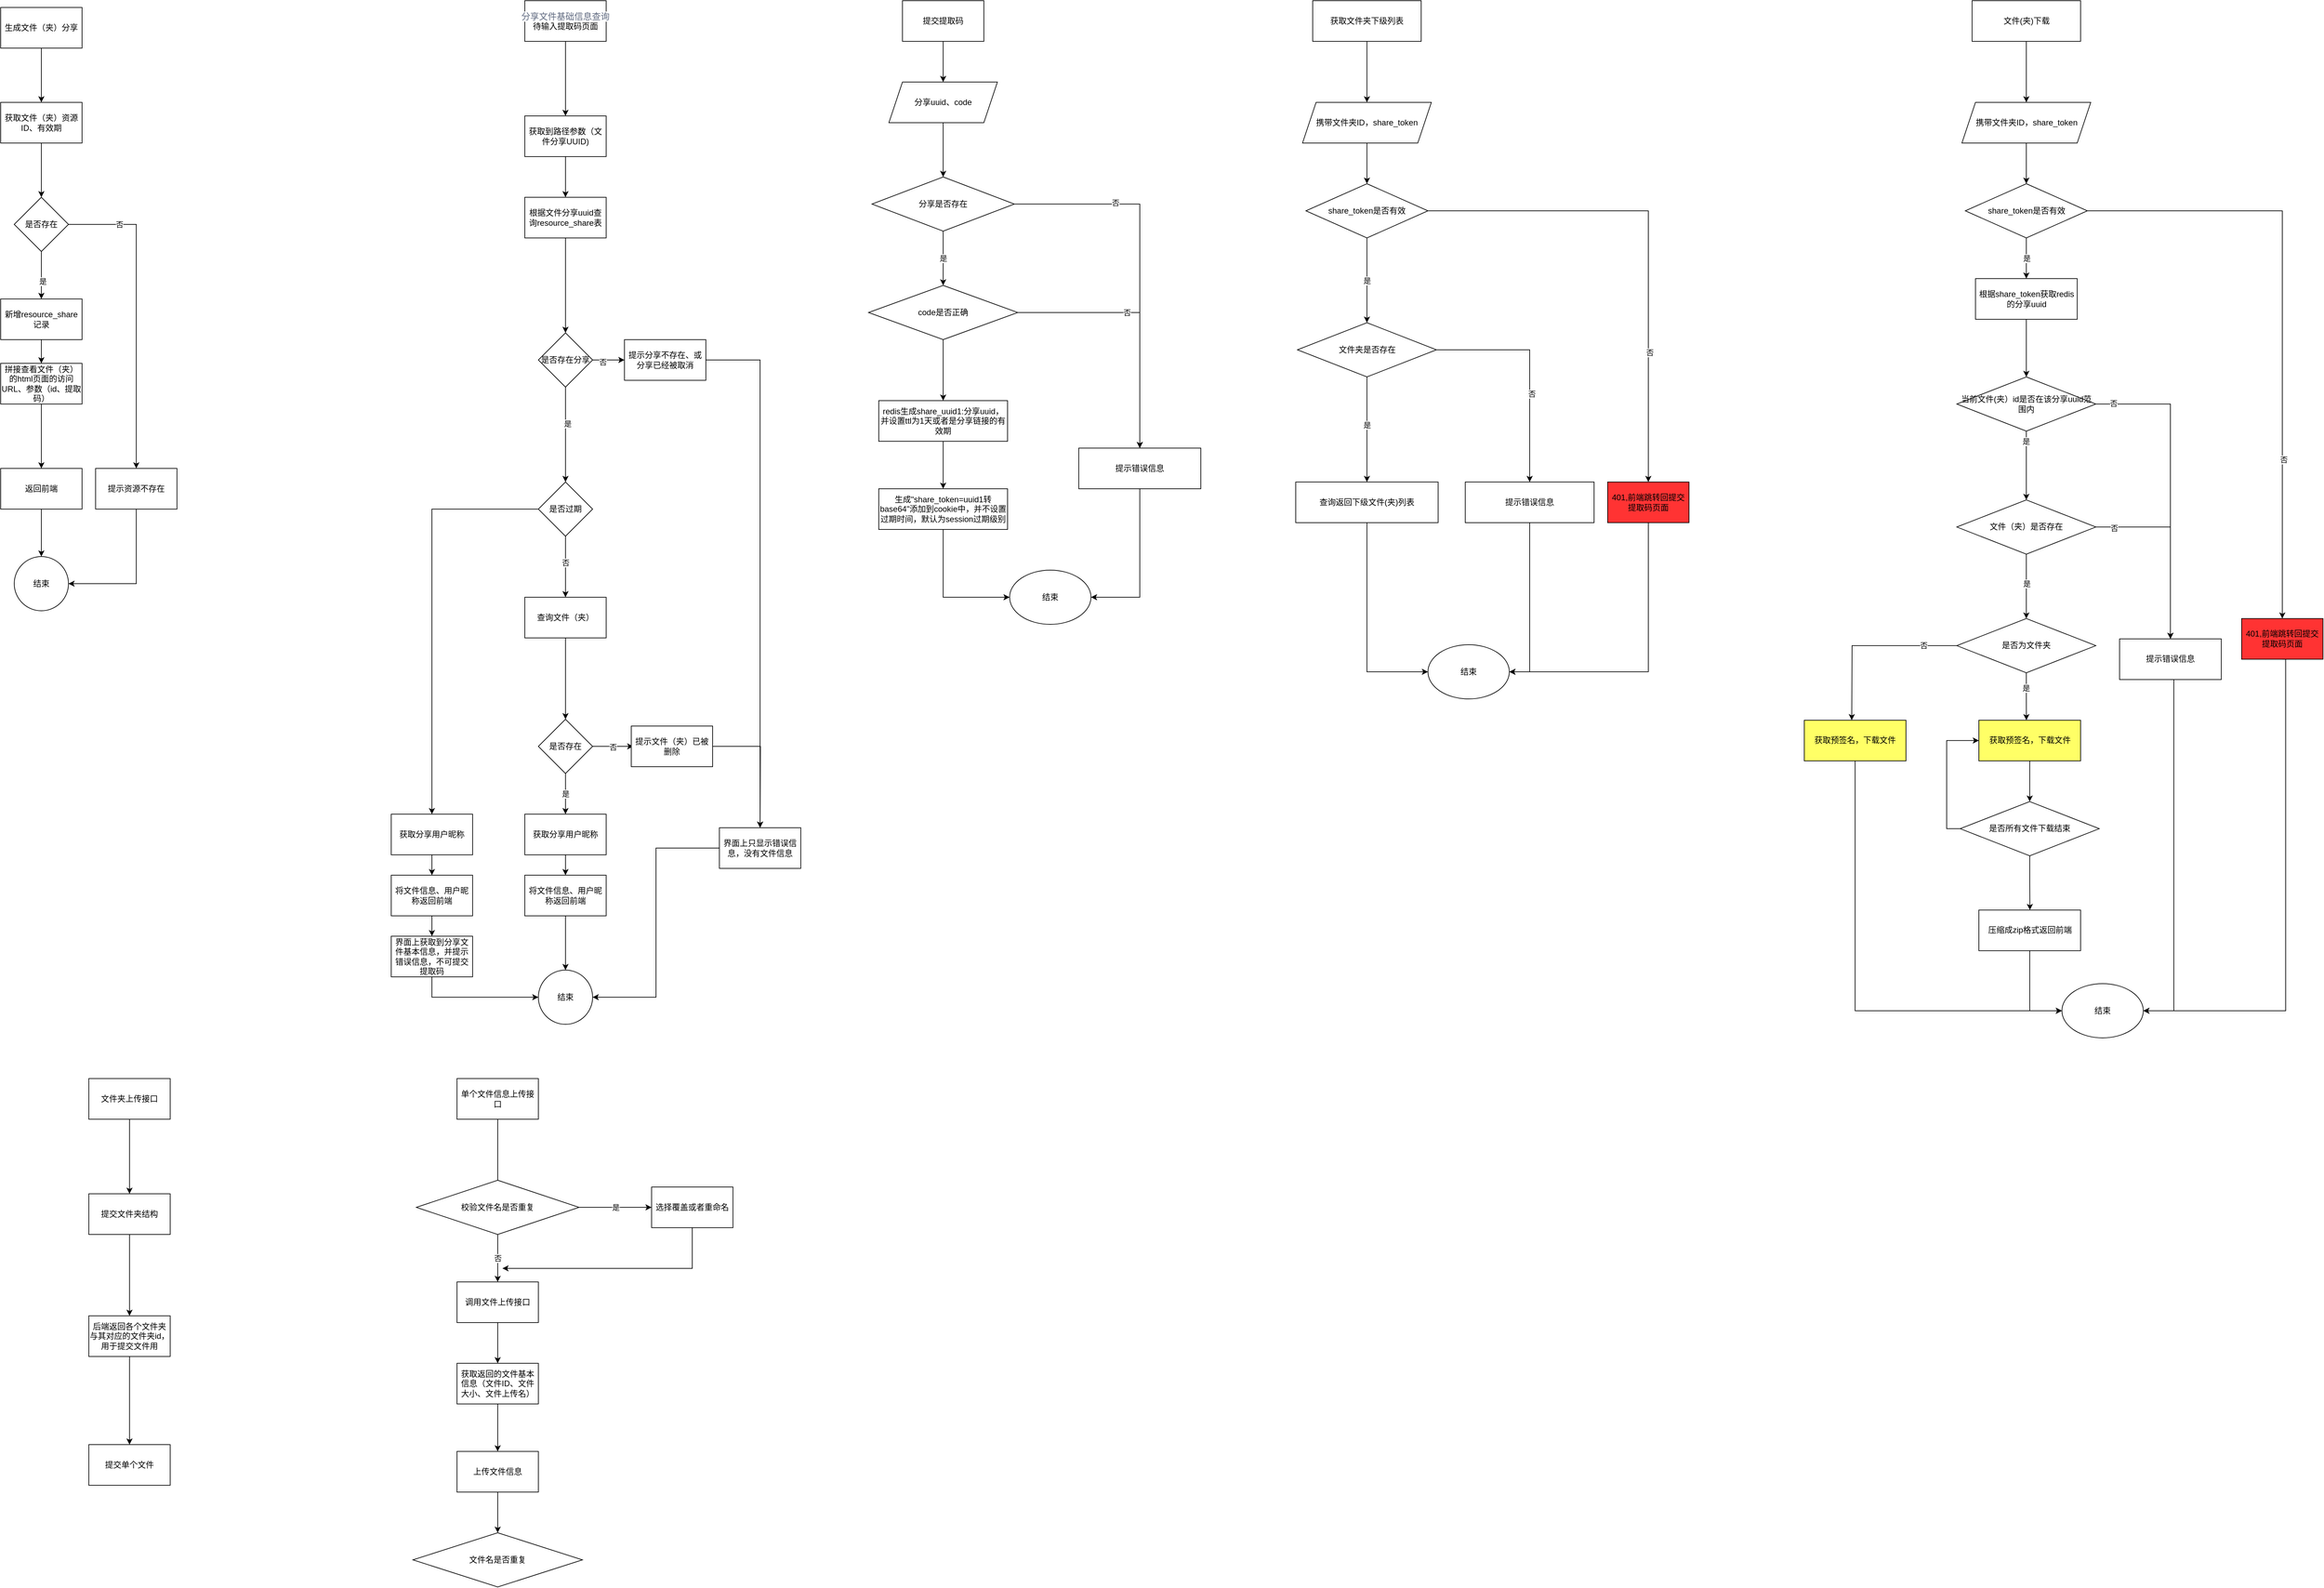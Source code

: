 <mxfile version="21.3.2" type="github">
  <diagram name="第 1 页" id="37nhzle9u0SKA33fkqQB">
    <mxGraphModel dx="4521" dy="644" grid="1" gridSize="10" guides="1" tooltips="1" connect="1" arrows="1" fold="1" page="1" pageScale="1" pageWidth="3300" pageHeight="4681" math="0" shadow="0">
      <root>
        <mxCell id="0" />
        <mxCell id="1" parent="0" />
        <mxCell id="QX1EWE-4HNn0DnZQfxOE-3" value="" style="edgeStyle=orthogonalEdgeStyle;rounded=0;orthogonalLoop=1;jettySize=auto;html=1;" parent="1" source="QX1EWE-4HNn0DnZQfxOE-1" target="QX1EWE-4HNn0DnZQfxOE-2" edge="1">
          <mxGeometry relative="1" as="geometry" />
        </mxCell>
        <mxCell id="QX1EWE-4HNn0DnZQfxOE-1" value="生成文件（夹）分享" style="rounded=0;whiteSpace=wrap;html=1;" parent="1" vertex="1">
          <mxGeometry x="-210" y="80" width="120" height="60" as="geometry" />
        </mxCell>
        <mxCell id="QX1EWE-4HNn0DnZQfxOE-16" value="" style="edgeStyle=orthogonalEdgeStyle;rounded=0;orthogonalLoop=1;jettySize=auto;html=1;" parent="1" source="QX1EWE-4HNn0DnZQfxOE-2" edge="1">
          <mxGeometry relative="1" as="geometry">
            <mxPoint x="-150" y="360" as="targetPoint" />
          </mxGeometry>
        </mxCell>
        <mxCell id="QX1EWE-4HNn0DnZQfxOE-2" value="获取文件（夹）资源ID、有效期" style="whiteSpace=wrap;html=1;rounded=0;" parent="1" vertex="1">
          <mxGeometry x="-210" y="220" width="120" height="60" as="geometry" />
        </mxCell>
        <mxCell id="QX1EWE-4HNn0DnZQfxOE-18" value="" style="edgeStyle=orthogonalEdgeStyle;rounded=0;orthogonalLoop=1;jettySize=auto;html=1;exitX=0.5;exitY=1;exitDx=0;exitDy=0;entryX=0.5;entryY=0;entryDx=0;entryDy=0;" parent="1" source="aEUXDC6EPmX7xZ4SOM1j-1" target="aEUXDC6EPmX7xZ4SOM1j-6" edge="1">
          <mxGeometry relative="1" as="geometry">
            <mxPoint x="-150" y="420" as="sourcePoint" />
            <mxPoint x="-70" y="480" as="targetPoint" />
          </mxGeometry>
        </mxCell>
        <mxCell id="aEUXDC6EPmX7xZ4SOM1j-3" value="是" style="edgeLabel;html=1;align=center;verticalAlign=middle;resizable=0;points=[];" parent="QX1EWE-4HNn0DnZQfxOE-18" vertex="1" connectable="0">
          <mxGeometry x="0.24" y="2" relative="1" as="geometry">
            <mxPoint as="offset" />
          </mxGeometry>
        </mxCell>
        <mxCell id="QX1EWE-4HNn0DnZQfxOE-13" value="" style="edgeStyle=orthogonalEdgeStyle;rounded=0;orthogonalLoop=1;jettySize=auto;html=1;" parent="1" source="QX1EWE-4HNn0DnZQfxOE-10" target="QX1EWE-4HNn0DnZQfxOE-12" edge="1">
          <mxGeometry relative="1" as="geometry" />
        </mxCell>
        <mxCell id="QX1EWE-4HNn0DnZQfxOE-10" value="返回前端" style="whiteSpace=wrap;html=1;rounded=0;" parent="1" vertex="1">
          <mxGeometry x="-210" y="760" width="120" height="60" as="geometry" />
        </mxCell>
        <mxCell id="QX1EWE-4HNn0DnZQfxOE-12" value="结束" style="ellipse;whiteSpace=wrap;html=1;rounded=0;" parent="1" vertex="1">
          <mxGeometry x="-190" y="890" width="80" height="80" as="geometry" />
        </mxCell>
        <mxCell id="aU1LqzAQT_UT4UO_2KOo-6" style="edgeStyle=orthogonalEdgeStyle;rounded=0;orthogonalLoop=1;jettySize=auto;html=1;entryX=0.5;entryY=0;entryDx=0;entryDy=0;" parent="1" source="QX1EWE-4HNn0DnZQfxOE-17" target="QX1EWE-4HNn0DnZQfxOE-10" edge="1">
          <mxGeometry relative="1" as="geometry" />
        </mxCell>
        <mxCell id="QX1EWE-4HNn0DnZQfxOE-17" value="拼接查看文件（夹）的html页面的访问URL、参数（id、提取码）" style="whiteSpace=wrap;html=1;rounded=0;" parent="1" vertex="1">
          <mxGeometry x="-210" y="605" width="120" height="60" as="geometry" />
        </mxCell>
        <mxCell id="QX1EWE-4HNn0DnZQfxOE-24" value="" style="edgeStyle=orthogonalEdgeStyle;rounded=0;orthogonalLoop=1;jettySize=auto;html=1;" parent="1" source="QX1EWE-4HNn0DnZQfxOE-22" target="QX1EWE-4HNn0DnZQfxOE-23" edge="1">
          <mxGeometry relative="1" as="geometry" />
        </mxCell>
        <mxCell id="QX1EWE-4HNn0DnZQfxOE-22" value="&lt;div class=&quot;ant-col-8 colName&quot; style=&quot;box-sizing: border-box ; margin: 0px ; padding: 0px ; position: relative ; min-height: 1px ; float: left ; width: 362.125px ; overflow: hidden ; text-overflow: ellipsis ; color: rgba(13 , 27 , 62 , 0.65) ; font-family: , &amp;#34;blinkmacsystemfont&amp;#34; , &amp;#34;segoe ui&amp;#34; , &amp;#34;roboto&amp;#34; , &amp;#34;helvetica neue&amp;#34; , &amp;#34;helvetica&amp;#34; , &amp;#34;pingfang sc&amp;#34; , &amp;#34;hiragino sans gb&amp;#34; , &amp;#34;microsoft yahei&amp;#34; , &amp;#34;simsun&amp;#34; , sans-serif ; font-size: 13px ; background-color: rgb(255 , 255 , 255)&quot;&gt;分享文件基础信息查询&lt;/div&gt;待输入提取码页面" style="rounded=0;whiteSpace=wrap;html=1;" parent="1" vertex="1">
          <mxGeometry x="563" y="70" width="120" height="60" as="geometry" />
        </mxCell>
        <mxCell id="aU1LqzAQT_UT4UO_2KOo-7" style="edgeStyle=orthogonalEdgeStyle;rounded=0;orthogonalLoop=1;jettySize=auto;html=1;entryX=0.5;entryY=0;entryDx=0;entryDy=0;" parent="1" source="QX1EWE-4HNn0DnZQfxOE-23" target="QX1EWE-4HNn0DnZQfxOE-32" edge="1">
          <mxGeometry relative="1" as="geometry">
            <mxPoint x="623" y="470.0" as="targetPoint" />
          </mxGeometry>
        </mxCell>
        <mxCell id="QX1EWE-4HNn0DnZQfxOE-23" value="获取到路径参数（文件分享UUID)" style="whiteSpace=wrap;html=1;rounded=0;" parent="1" vertex="1">
          <mxGeometry x="563" y="240" width="120" height="60" as="geometry" />
        </mxCell>
        <mxCell id="QX1EWE-4HNn0DnZQfxOE-36" value="" style="edgeStyle=orthogonalEdgeStyle;rounded=0;orthogonalLoop=1;jettySize=auto;html=1;" parent="1" source="QX1EWE-4HNn0DnZQfxOE-32" target="aEUXDC6EPmX7xZ4SOM1j-21" edge="1">
          <mxGeometry relative="1" as="geometry">
            <mxPoint x="623" y="460" as="targetPoint" />
          </mxGeometry>
        </mxCell>
        <mxCell id="QX1EWE-4HNn0DnZQfxOE-32" value="根据文件分享uuid查询resource_share表" style="whiteSpace=wrap;html=1;rounded=0;" parent="1" vertex="1">
          <mxGeometry x="563" y="360" width="120" height="60" as="geometry" />
        </mxCell>
        <mxCell id="QX1EWE-4HNn0DnZQfxOE-43" value="" style="edgeStyle=orthogonalEdgeStyle;rounded=0;orthogonalLoop=1;jettySize=auto;html=1;" parent="1" source="QX1EWE-4HNn0DnZQfxOE-35" target="QX1EWE-4HNn0DnZQfxOE-42" edge="1">
          <mxGeometry relative="1" as="geometry" />
        </mxCell>
        <mxCell id="QX1EWE-4HNn0DnZQfxOE-44" value="否" style="edgeLabel;html=1;align=center;verticalAlign=middle;resizable=0;points=[];" parent="QX1EWE-4HNn0DnZQfxOE-43" vertex="1" connectable="0">
          <mxGeometry x="-0.167" relative="1" as="geometry">
            <mxPoint y="1" as="offset" />
          </mxGeometry>
        </mxCell>
        <mxCell id="j1UiohagzKCdBn73cwp9-7" style="edgeStyle=orthogonalEdgeStyle;rounded=0;orthogonalLoop=1;jettySize=auto;html=1;" parent="1" source="QX1EWE-4HNn0DnZQfxOE-35" target="Nn34e_D6-jzWnd1NR4TE-65" edge="1">
          <mxGeometry relative="1" as="geometry">
            <mxPoint x="486" y="820" as="targetPoint" />
          </mxGeometry>
        </mxCell>
        <mxCell id="QX1EWE-4HNn0DnZQfxOE-35" value="是否过期" style="rhombus;whiteSpace=wrap;html=1;rounded=0;" parent="1" vertex="1">
          <mxGeometry x="583" y="780" width="80" height="80" as="geometry" />
        </mxCell>
        <mxCell id="QX1EWE-4HNn0DnZQfxOE-46" value="" style="edgeStyle=orthogonalEdgeStyle;rounded=0;orthogonalLoop=1;jettySize=auto;html=1;" parent="1" source="QX1EWE-4HNn0DnZQfxOE-42" target="QX1EWE-4HNn0DnZQfxOE-45" edge="1">
          <mxGeometry relative="1" as="geometry" />
        </mxCell>
        <mxCell id="QX1EWE-4HNn0DnZQfxOE-42" value="查询文件（夹）" style="whiteSpace=wrap;html=1;rounded=0;" parent="1" vertex="1">
          <mxGeometry x="563" y="950" width="120" height="60" as="geometry" />
        </mxCell>
        <mxCell id="QX1EWE-4HNn0DnZQfxOE-48" value="否" style="edgeStyle=orthogonalEdgeStyle;rounded=0;orthogonalLoop=1;jettySize=auto;html=1;" parent="1" source="QX1EWE-4HNn0DnZQfxOE-45" edge="1">
          <mxGeometry relative="1" as="geometry">
            <mxPoint x="723" y="1170" as="targetPoint" />
          </mxGeometry>
        </mxCell>
        <mxCell id="aU1LqzAQT_UT4UO_2KOo-4" value="是" style="edgeStyle=orthogonalEdgeStyle;rounded=0;orthogonalLoop=1;jettySize=auto;html=1;" parent="1" source="QX1EWE-4HNn0DnZQfxOE-45" target="Nn34e_D6-jzWnd1NR4TE-24" edge="1">
          <mxGeometry relative="1" as="geometry">
            <mxPoint x="623" y="1250" as="targetPoint" />
          </mxGeometry>
        </mxCell>
        <mxCell id="QX1EWE-4HNn0DnZQfxOE-45" value="是否存在" style="rhombus;whiteSpace=wrap;html=1;rounded=0;" parent="1" vertex="1">
          <mxGeometry x="583" y="1130" width="80" height="80" as="geometry" />
        </mxCell>
        <mxCell id="U7DTPENzPVOVYZRMsO9u-4" style="edgeStyle=orthogonalEdgeStyle;rounded=0;orthogonalLoop=1;jettySize=auto;html=1;entryX=0.5;entryY=0;entryDx=0;entryDy=0;" parent="1" source="QX1EWE-4HNn0DnZQfxOE-47" edge="1">
          <mxGeometry relative="1" as="geometry">
            <mxPoint x="910" y="1290" as="targetPoint" />
          </mxGeometry>
        </mxCell>
        <mxCell id="QX1EWE-4HNn0DnZQfxOE-47" value="提示文件（夹）已被删除" style="whiteSpace=wrap;html=1;rounded=0;" parent="1" vertex="1">
          <mxGeometry x="720" y="1140" width="120" height="60" as="geometry" />
        </mxCell>
        <mxCell id="QX1EWE-4HNn0DnZQfxOE-54" value="结束" style="ellipse;whiteSpace=wrap;html=1;rounded=0;" parent="1" vertex="1">
          <mxGeometry x="583" y="1500" width="80" height="80" as="geometry" />
        </mxCell>
        <mxCell id="aEUXDC6EPmX7xZ4SOM1j-8" style="edgeStyle=orthogonalEdgeStyle;rounded=0;orthogonalLoop=1;jettySize=auto;html=1;" parent="1" source="aEUXDC6EPmX7xZ4SOM1j-1" target="aEUXDC6EPmX7xZ4SOM1j-9" edge="1">
          <mxGeometry relative="1" as="geometry">
            <mxPoint x="-10" y="852" as="targetPoint" />
          </mxGeometry>
        </mxCell>
        <mxCell id="aEUXDC6EPmX7xZ4SOM1j-11" value="否" style="edgeLabel;html=1;align=center;verticalAlign=middle;resizable=0;points=[];" parent="aEUXDC6EPmX7xZ4SOM1j-8" vertex="1" connectable="0">
          <mxGeometry x="-0.673" relative="1" as="geometry">
            <mxPoint as="offset" />
          </mxGeometry>
        </mxCell>
        <mxCell id="aEUXDC6EPmX7xZ4SOM1j-1" value="是否存在" style="rhombus;whiteSpace=wrap;html=1;" parent="1" vertex="1">
          <mxGeometry x="-190" y="360" width="80" height="80" as="geometry" />
        </mxCell>
        <mxCell id="aEUXDC6EPmX7xZ4SOM1j-7" value="" style="edgeStyle=orthogonalEdgeStyle;rounded=0;orthogonalLoop=1;jettySize=auto;html=1;" parent="1" source="aEUXDC6EPmX7xZ4SOM1j-6" target="QX1EWE-4HNn0DnZQfxOE-17" edge="1">
          <mxGeometry relative="1" as="geometry" />
        </mxCell>
        <mxCell id="aEUXDC6EPmX7xZ4SOM1j-6" value="新增resource_share记录" style="rounded=0;whiteSpace=wrap;html=1;" parent="1" vertex="1">
          <mxGeometry x="-210" y="510" width="120" height="60" as="geometry" />
        </mxCell>
        <mxCell id="aEUXDC6EPmX7xZ4SOM1j-10" style="edgeStyle=orthogonalEdgeStyle;rounded=0;orthogonalLoop=1;jettySize=auto;html=1;entryX=1;entryY=0.5;entryDx=0;entryDy=0;" parent="1" source="aEUXDC6EPmX7xZ4SOM1j-9" target="QX1EWE-4HNn0DnZQfxOE-12" edge="1">
          <mxGeometry relative="1" as="geometry">
            <Array as="points">
              <mxPoint x="-10" y="930" />
            </Array>
          </mxGeometry>
        </mxCell>
        <mxCell id="aEUXDC6EPmX7xZ4SOM1j-9" value="提示资源不存在" style="rounded=0;whiteSpace=wrap;html=1;" parent="1" vertex="1">
          <mxGeometry x="-70" y="760" width="120" height="60" as="geometry" />
        </mxCell>
        <mxCell id="aEUXDC6EPmX7xZ4SOM1j-16" style="edgeStyle=orthogonalEdgeStyle;rounded=0;orthogonalLoop=1;jettySize=auto;html=1;entryX=0.5;entryY=0;entryDx=0;entryDy=0;exitX=0.5;exitY=1;exitDx=0;exitDy=0;" parent="1" source="aEUXDC6EPmX7xZ4SOM1j-21" target="QX1EWE-4HNn0DnZQfxOE-35" edge="1">
          <mxGeometry relative="1" as="geometry">
            <mxPoint x="620" y="720" as="sourcePoint" />
            <Array as="points">
              <mxPoint x="623" y="680" />
              <mxPoint x="623" y="680" />
            </Array>
          </mxGeometry>
        </mxCell>
        <mxCell id="aEUXDC6EPmX7xZ4SOM1j-17" value="是" style="edgeLabel;html=1;align=center;verticalAlign=middle;resizable=0;points=[];" parent="aEUXDC6EPmX7xZ4SOM1j-16" vertex="1" connectable="0">
          <mxGeometry x="-0.245" y="3" relative="1" as="geometry">
            <mxPoint y="1" as="offset" />
          </mxGeometry>
        </mxCell>
        <mxCell id="aEUXDC6EPmX7xZ4SOM1j-22" style="edgeStyle=orthogonalEdgeStyle;rounded=0;orthogonalLoop=1;jettySize=auto;html=1;" parent="1" source="aEUXDC6EPmX7xZ4SOM1j-21" target="aEUXDC6EPmX7xZ4SOM1j-23" edge="1">
          <mxGeometry relative="1" as="geometry">
            <mxPoint x="720" y="580" as="targetPoint" />
          </mxGeometry>
        </mxCell>
        <mxCell id="aEUXDC6EPmX7xZ4SOM1j-26" value="否" style="edgeLabel;html=1;align=center;verticalAlign=middle;resizable=0;points=[];" parent="aEUXDC6EPmX7xZ4SOM1j-22" vertex="1" connectable="0">
          <mxGeometry x="-0.38" y="-2" relative="1" as="geometry">
            <mxPoint y="1" as="offset" />
          </mxGeometry>
        </mxCell>
        <mxCell id="aEUXDC6EPmX7xZ4SOM1j-21" value="是否存在分享" style="rhombus;whiteSpace=wrap;html=1;" parent="1" vertex="1">
          <mxGeometry x="583" y="560" width="80" height="80" as="geometry" />
        </mxCell>
        <mxCell id="j1UiohagzKCdBn73cwp9-2" style="edgeStyle=orthogonalEdgeStyle;rounded=0;orthogonalLoop=1;jettySize=auto;html=1;" parent="1" source="aEUXDC6EPmX7xZ4SOM1j-23" target="j1UiohagzKCdBn73cwp9-3" edge="1">
          <mxGeometry relative="1" as="geometry">
            <mxPoint x="910.0" y="1290" as="targetPoint" />
          </mxGeometry>
        </mxCell>
        <mxCell id="aEUXDC6EPmX7xZ4SOM1j-23" value="提示分享不存在、或分享已经被取消" style="rounded=0;whiteSpace=wrap;html=1;" parent="1" vertex="1">
          <mxGeometry x="710" y="570" width="120" height="60" as="geometry" />
        </mxCell>
        <mxCell id="JEY8M_b-aeZlk2IxCc60-3" style="edgeStyle=orthogonalEdgeStyle;rounded=0;orthogonalLoop=1;jettySize=auto;html=1;entryX=0.5;entryY=0;entryDx=0;entryDy=0;" parent="1" source="JEY8M_b-aeZlk2IxCc60-1" target="JEY8M_b-aeZlk2IxCc60-2" edge="1">
          <mxGeometry relative="1" as="geometry" />
        </mxCell>
        <mxCell id="JEY8M_b-aeZlk2IxCc60-1" value="获取文件夹下级列表" style="rounded=0;whiteSpace=wrap;html=1;" parent="1" vertex="1">
          <mxGeometry x="1725" y="70" width="160" height="60" as="geometry" />
        </mxCell>
        <mxCell id="JEY8M_b-aeZlk2IxCc60-8" style="edgeStyle=orthogonalEdgeStyle;rounded=0;orthogonalLoop=1;jettySize=auto;html=1;" parent="1" source="JEY8M_b-aeZlk2IxCc60-2" target="JEY8M_b-aeZlk2IxCc60-5" edge="1">
          <mxGeometry relative="1" as="geometry" />
        </mxCell>
        <mxCell id="JEY8M_b-aeZlk2IxCc60-2" value="携带文件夹ID，share_token" style="shape=parallelogram;perimeter=parallelogramPerimeter;whiteSpace=wrap;html=1;fixedSize=1;" parent="1" vertex="1">
          <mxGeometry x="1710" y="220" width="190" height="60" as="geometry" />
        </mxCell>
        <mxCell id="JEY8M_b-aeZlk2IxCc60-9" value="是" style="edgeStyle=orthogonalEdgeStyle;rounded=0;orthogonalLoop=1;jettySize=auto;html=1;" parent="1" source="JEY8M_b-aeZlk2IxCc60-5" target="JEY8M_b-aeZlk2IxCc60-6" edge="1">
          <mxGeometry relative="1" as="geometry" />
        </mxCell>
        <mxCell id="j1UiohagzKCdBn73cwp9-20" style="edgeStyle=orthogonalEdgeStyle;rounded=0;orthogonalLoop=1;jettySize=auto;html=1;entryX=0.5;entryY=0;entryDx=0;entryDy=0;" parent="1" source="JEY8M_b-aeZlk2IxCc60-5" target="j1UiohagzKCdBn73cwp9-19" edge="1">
          <mxGeometry relative="1" as="geometry" />
        </mxCell>
        <mxCell id="j1UiohagzKCdBn73cwp9-21" value="否" style="edgeLabel;html=1;align=center;verticalAlign=middle;resizable=0;points=[];" parent="j1UiohagzKCdBn73cwp9-20" vertex="1" connectable="0">
          <mxGeometry x="0.472" y="2" relative="1" as="geometry">
            <mxPoint as="offset" />
          </mxGeometry>
        </mxCell>
        <mxCell id="JEY8M_b-aeZlk2IxCc60-5" value="share_token是否有效" style="rhombus;whiteSpace=wrap;html=1;" parent="1" vertex="1">
          <mxGeometry x="1715" y="340" width="180" height="80" as="geometry" />
        </mxCell>
        <mxCell id="j1UiohagzKCdBn73cwp9-22" style="edgeStyle=orthogonalEdgeStyle;rounded=0;orthogonalLoop=1;jettySize=auto;html=1;entryX=0.5;entryY=0;entryDx=0;entryDy=0;" parent="1" source="JEY8M_b-aeZlk2IxCc60-6" target="JEY8M_b-aeZlk2IxCc60-13" edge="1">
          <mxGeometry relative="1" as="geometry" />
        </mxCell>
        <mxCell id="j1UiohagzKCdBn73cwp9-25" value="否" style="edgeLabel;html=1;align=center;verticalAlign=middle;resizable=0;points=[];" parent="j1UiohagzKCdBn73cwp9-22" vertex="1" connectable="0">
          <mxGeometry x="0.215" y="3" relative="1" as="geometry">
            <mxPoint as="offset" />
          </mxGeometry>
        </mxCell>
        <mxCell id="j1UiohagzKCdBn73cwp9-23" style="edgeStyle=orthogonalEdgeStyle;rounded=0;orthogonalLoop=1;jettySize=auto;html=1;entryX=0.5;entryY=0;entryDx=0;entryDy=0;" parent="1" source="JEY8M_b-aeZlk2IxCc60-6" target="JEY8M_b-aeZlk2IxCc60-11" edge="1">
          <mxGeometry relative="1" as="geometry" />
        </mxCell>
        <mxCell id="j1UiohagzKCdBn73cwp9-24" value="是" style="edgeLabel;html=1;align=center;verticalAlign=middle;resizable=0;points=[];" parent="j1UiohagzKCdBn73cwp9-23" vertex="1" connectable="0">
          <mxGeometry x="-0.085" relative="1" as="geometry">
            <mxPoint as="offset" />
          </mxGeometry>
        </mxCell>
        <mxCell id="JEY8M_b-aeZlk2IxCc60-6" value="文件夹是否存在" style="rhombus;whiteSpace=wrap;html=1;" parent="1" vertex="1">
          <mxGeometry x="1702.5" y="545" width="205" height="80" as="geometry" />
        </mxCell>
        <mxCell id="JEY8M_b-aeZlk2IxCc60-15" style="edgeStyle=orthogonalEdgeStyle;rounded=0;orthogonalLoop=1;jettySize=auto;html=1;" parent="1" source="JEY8M_b-aeZlk2IxCc60-11" target="JEY8M_b-aeZlk2IxCc60-14" edge="1">
          <mxGeometry relative="1" as="geometry">
            <Array as="points">
              <mxPoint x="1805" y="1060" />
            </Array>
          </mxGeometry>
        </mxCell>
        <mxCell id="JEY8M_b-aeZlk2IxCc60-11" value="查询返回下级文件(夹)列表" style="rounded=0;whiteSpace=wrap;html=1;" parent="1" vertex="1">
          <mxGeometry x="1700" y="780" width="210" height="60" as="geometry" />
        </mxCell>
        <mxCell id="JEY8M_b-aeZlk2IxCc60-20" style="edgeStyle=orthogonalEdgeStyle;rounded=0;orthogonalLoop=1;jettySize=auto;html=1;entryX=1;entryY=0.5;entryDx=0;entryDy=0;exitX=0.5;exitY=1;exitDx=0;exitDy=0;" parent="1" source="JEY8M_b-aeZlk2IxCc60-13" target="JEY8M_b-aeZlk2IxCc60-14" edge="1">
          <mxGeometry relative="1" as="geometry">
            <Array as="points">
              <mxPoint x="2045" y="1060" />
            </Array>
          </mxGeometry>
        </mxCell>
        <mxCell id="JEY8M_b-aeZlk2IxCc60-13" value="提示错误信息" style="rounded=0;whiteSpace=wrap;html=1;" parent="1" vertex="1">
          <mxGeometry x="1950" y="780" width="190" height="60" as="geometry" />
        </mxCell>
        <mxCell id="JEY8M_b-aeZlk2IxCc60-14" value="结束" style="ellipse;whiteSpace=wrap;html=1;" parent="1" vertex="1">
          <mxGeometry x="1895" y="1020" width="120" height="80" as="geometry" />
        </mxCell>
        <mxCell id="Nn34e_D6-jzWnd1NR4TE-2" style="edgeStyle=orthogonalEdgeStyle;rounded=0;orthogonalLoop=1;jettySize=auto;html=1;exitX=0;exitY=0.5;exitDx=0;exitDy=0;entryX=1;entryY=0.5;entryDx=0;entryDy=0;" parent="1" source="j1UiohagzKCdBn73cwp9-3" target="QX1EWE-4HNn0DnZQfxOE-54" edge="1">
          <mxGeometry relative="1" as="geometry">
            <mxPoint x="910" y="1350" as="sourcePoint" />
          </mxGeometry>
        </mxCell>
        <mxCell id="j1UiohagzKCdBn73cwp9-3" value="界面上只显示错误信息，没有文件信息" style="rounded=0;whiteSpace=wrap;html=1;" parent="1" vertex="1">
          <mxGeometry x="850" y="1290" width="120" height="60" as="geometry" />
        </mxCell>
        <mxCell id="Nn34e_D6-jzWnd1NR4TE-70" style="edgeStyle=orthogonalEdgeStyle;rounded=0;orthogonalLoop=1;jettySize=auto;html=1;exitX=0.5;exitY=1;exitDx=0;exitDy=0;entryX=0;entryY=0.5;entryDx=0;entryDy=0;" parent="1" source="j1UiohagzKCdBn73cwp9-9" target="QX1EWE-4HNn0DnZQfxOE-54" edge="1">
          <mxGeometry relative="1" as="geometry" />
        </mxCell>
        <mxCell id="j1UiohagzKCdBn73cwp9-9" value="界面上获取到分享文件基本信息，并提示错误信息，不可提交提取码" style="rounded=0;whiteSpace=wrap;html=1;" parent="1" vertex="1">
          <mxGeometry x="366" y="1450" width="120" height="60" as="geometry" />
        </mxCell>
        <mxCell id="j1UiohagzKCdBn73cwp9-26" style="edgeStyle=orthogonalEdgeStyle;rounded=0;orthogonalLoop=1;jettySize=auto;html=1;entryX=1;entryY=0.5;entryDx=0;entryDy=0;exitX=0.5;exitY=1;exitDx=0;exitDy=0;" parent="1" source="j1UiohagzKCdBn73cwp9-19" target="JEY8M_b-aeZlk2IxCc60-14" edge="1">
          <mxGeometry relative="1" as="geometry">
            <Array as="points">
              <mxPoint x="2220" y="1060" />
            </Array>
          </mxGeometry>
        </mxCell>
        <mxCell id="j1UiohagzKCdBn73cwp9-19" value="401,前端跳转回提交提取码页面" style="rounded=0;whiteSpace=wrap;html=1;fillColor=#FF3333;" parent="1" vertex="1">
          <mxGeometry x="2160" y="780" width="120" height="60" as="geometry" />
        </mxCell>
        <mxCell id="j1UiohagzKCdBn73cwp9-27" style="edgeStyle=orthogonalEdgeStyle;rounded=0;orthogonalLoop=1;jettySize=auto;html=1;entryX=0.5;entryY=0;entryDx=0;entryDy=0;" parent="1" source="j1UiohagzKCdBn73cwp9-28" target="j1UiohagzKCdBn73cwp9-30" edge="1">
          <mxGeometry relative="1" as="geometry" />
        </mxCell>
        <mxCell id="j1UiohagzKCdBn73cwp9-28" value="文件(夹)下载" style="rounded=0;whiteSpace=wrap;html=1;" parent="1" vertex="1">
          <mxGeometry x="2697.5" y="70" width="160" height="60" as="geometry" />
        </mxCell>
        <mxCell id="j1UiohagzKCdBn73cwp9-29" style="edgeStyle=orthogonalEdgeStyle;rounded=0;orthogonalLoop=1;jettySize=auto;html=1;" parent="1" source="j1UiohagzKCdBn73cwp9-30" target="j1UiohagzKCdBn73cwp9-34" edge="1">
          <mxGeometry relative="1" as="geometry" />
        </mxCell>
        <mxCell id="j1UiohagzKCdBn73cwp9-30" value="携带文件夹ID，share_token" style="shape=parallelogram;perimeter=parallelogramPerimeter;whiteSpace=wrap;html=1;fixedSize=1;" parent="1" vertex="1">
          <mxGeometry x="2682.5" y="220" width="190" height="60" as="geometry" />
        </mxCell>
        <mxCell id="j1UiohagzKCdBn73cwp9-31" value="是" style="edgeStyle=orthogonalEdgeStyle;rounded=0;orthogonalLoop=1;jettySize=auto;html=1;" parent="1" source="j1UiohagzKCdBn73cwp9-34" target="Nn34e_D6-jzWnd1NR4TE-45" edge="1">
          <mxGeometry relative="1" as="geometry" />
        </mxCell>
        <mxCell id="j1UiohagzKCdBn73cwp9-32" style="edgeStyle=orthogonalEdgeStyle;rounded=0;orthogonalLoop=1;jettySize=auto;html=1;entryX=0.5;entryY=0;entryDx=0;entryDy=0;" parent="1" source="j1UiohagzKCdBn73cwp9-34" target="j1UiohagzKCdBn73cwp9-46" edge="1">
          <mxGeometry relative="1" as="geometry" />
        </mxCell>
        <mxCell id="j1UiohagzKCdBn73cwp9-33" value="否" style="edgeLabel;html=1;align=center;verticalAlign=middle;resizable=0;points=[];" parent="j1UiohagzKCdBn73cwp9-32" vertex="1" connectable="0">
          <mxGeometry x="0.472" y="2" relative="1" as="geometry">
            <mxPoint as="offset" />
          </mxGeometry>
        </mxCell>
        <mxCell id="j1UiohagzKCdBn73cwp9-34" value="share_token是否有效" style="rhombus;whiteSpace=wrap;html=1;" parent="1" vertex="1">
          <mxGeometry x="2687.5" y="340" width="180" height="80" as="geometry" />
        </mxCell>
        <mxCell id="j1UiohagzKCdBn73cwp9-35" style="edgeStyle=orthogonalEdgeStyle;rounded=0;orthogonalLoop=1;jettySize=auto;html=1;entryX=0.5;entryY=0;entryDx=0;entryDy=0;" parent="1" source="j1UiohagzKCdBn73cwp9-39" target="j1UiohagzKCdBn73cwp9-43" edge="1">
          <mxGeometry relative="1" as="geometry" />
        </mxCell>
        <mxCell id="Nn34e_D6-jzWnd1NR4TE-56" value="否" style="edgeLabel;html=1;align=center;verticalAlign=middle;resizable=0;points=[];" parent="j1UiohagzKCdBn73cwp9-35" vertex="1" connectable="0">
          <mxGeometry x="-0.809" y="-1" relative="1" as="geometry">
            <mxPoint as="offset" />
          </mxGeometry>
        </mxCell>
        <mxCell id="j1UiohagzKCdBn73cwp9-37" style="edgeStyle=orthogonalEdgeStyle;rounded=0;orthogonalLoop=1;jettySize=auto;html=1;" parent="1" source="j1UiohagzKCdBn73cwp9-39" edge="1">
          <mxGeometry relative="1" as="geometry">
            <mxPoint x="2777.5" y="981.43" as="targetPoint" />
          </mxGeometry>
        </mxCell>
        <mxCell id="j1UiohagzKCdBn73cwp9-38" value="是" style="edgeLabel;html=1;align=center;verticalAlign=middle;resizable=0;points=[];" parent="j1UiohagzKCdBn73cwp9-37" vertex="1" connectable="0">
          <mxGeometry x="-0.085" relative="1" as="geometry">
            <mxPoint as="offset" />
          </mxGeometry>
        </mxCell>
        <mxCell id="j1UiohagzKCdBn73cwp9-39" value="文件（夹）是否存在" style="rhombus;whiteSpace=wrap;html=1;" parent="1" vertex="1">
          <mxGeometry x="2675" y="806.43" width="205" height="80" as="geometry" />
        </mxCell>
        <mxCell id="j1UiohagzKCdBn73cwp9-42" style="edgeStyle=orthogonalEdgeStyle;rounded=0;orthogonalLoop=1;jettySize=auto;html=1;entryX=1;entryY=0.5;entryDx=0;entryDy=0;exitX=0.5;exitY=1;exitDx=0;exitDy=0;" parent="1" source="j1UiohagzKCdBn73cwp9-43" target="j1UiohagzKCdBn73cwp9-44" edge="1">
          <mxGeometry relative="1" as="geometry">
            <Array as="points">
              <mxPoint x="2995" y="1560" />
            </Array>
          </mxGeometry>
        </mxCell>
        <mxCell id="j1UiohagzKCdBn73cwp9-43" value="提示错误信息" style="rounded=0;whiteSpace=wrap;html=1;" parent="1" vertex="1">
          <mxGeometry x="2915" y="1011.43" width="150" height="60" as="geometry" />
        </mxCell>
        <mxCell id="j1UiohagzKCdBn73cwp9-44" value="结束" style="ellipse;whiteSpace=wrap;html=1;" parent="1" vertex="1">
          <mxGeometry x="2830" y="1520" width="120" height="80" as="geometry" />
        </mxCell>
        <mxCell id="j1UiohagzKCdBn73cwp9-45" style="edgeStyle=orthogonalEdgeStyle;rounded=0;orthogonalLoop=1;jettySize=auto;html=1;entryX=1;entryY=0.5;entryDx=0;entryDy=0;exitX=0.5;exitY=1;exitDx=0;exitDy=0;" parent="1" source="j1UiohagzKCdBn73cwp9-46" target="j1UiohagzKCdBn73cwp9-44" edge="1">
          <mxGeometry relative="1" as="geometry">
            <Array as="points">
              <mxPoint x="3160" y="1560" />
            </Array>
          </mxGeometry>
        </mxCell>
        <mxCell id="j1UiohagzKCdBn73cwp9-46" value="401,前端跳转回提交提取码页面" style="rounded=0;whiteSpace=wrap;html=1;fillColor=#FF3333;" parent="1" vertex="1">
          <mxGeometry x="3095" y="981.43" width="120" height="60" as="geometry" />
        </mxCell>
        <mxCell id="Nn34e_D6-jzWnd1NR4TE-3" style="edgeStyle=orthogonalEdgeStyle;rounded=0;orthogonalLoop=1;jettySize=auto;html=1;" parent="1" source="Nn34e_D6-jzWnd1NR4TE-4" target="Nn34e_D6-jzWnd1NR4TE-6" edge="1">
          <mxGeometry relative="1" as="geometry" />
        </mxCell>
        <mxCell id="Nn34e_D6-jzWnd1NR4TE-4" value="提交提取码" style="rounded=0;whiteSpace=wrap;html=1;" parent="1" vertex="1">
          <mxGeometry x="1120" y="70" width="120" height="60" as="geometry" />
        </mxCell>
        <mxCell id="Nn34e_D6-jzWnd1NR4TE-5" style="edgeStyle=orthogonalEdgeStyle;rounded=0;orthogonalLoop=1;jettySize=auto;html=1;entryX=0.5;entryY=0;entryDx=0;entryDy=0;" parent="1" source="Nn34e_D6-jzWnd1NR4TE-6" target="Nn34e_D6-jzWnd1NR4TE-10" edge="1">
          <mxGeometry relative="1" as="geometry" />
        </mxCell>
        <mxCell id="Nn34e_D6-jzWnd1NR4TE-6" value="分享uuid、code" style="shape=parallelogram;perimeter=parallelogramPerimeter;whiteSpace=wrap;html=1;fixedSize=1;" parent="1" vertex="1">
          <mxGeometry x="1100" y="190" width="160" height="60" as="geometry" />
        </mxCell>
        <mxCell id="Nn34e_D6-jzWnd1NR4TE-7" value="是" style="edgeStyle=orthogonalEdgeStyle;rounded=0;orthogonalLoop=1;jettySize=auto;html=1;entryX=0.5;entryY=0;entryDx=0;entryDy=0;" parent="1" source="Nn34e_D6-jzWnd1NR4TE-10" target="Nn34e_D6-jzWnd1NR4TE-14" edge="1">
          <mxGeometry relative="1" as="geometry" />
        </mxCell>
        <mxCell id="Nn34e_D6-jzWnd1NR4TE-8" style="edgeStyle=orthogonalEdgeStyle;rounded=0;orthogonalLoop=1;jettySize=auto;html=1;" parent="1" source="Nn34e_D6-jzWnd1NR4TE-10" target="Nn34e_D6-jzWnd1NR4TE-20" edge="1">
          <mxGeometry relative="1" as="geometry" />
        </mxCell>
        <mxCell id="Nn34e_D6-jzWnd1NR4TE-9" value="否" style="edgeLabel;html=1;align=center;verticalAlign=middle;resizable=0;points=[];" parent="Nn34e_D6-jzWnd1NR4TE-8" vertex="1" connectable="0">
          <mxGeometry x="-0.453" y="2" relative="1" as="geometry">
            <mxPoint as="offset" />
          </mxGeometry>
        </mxCell>
        <mxCell id="Nn34e_D6-jzWnd1NR4TE-10" value="分享是否存在" style="rhombus;whiteSpace=wrap;html=1;" parent="1" vertex="1">
          <mxGeometry x="1075" y="330" width="210" height="80" as="geometry" />
        </mxCell>
        <mxCell id="Nn34e_D6-jzWnd1NR4TE-11" style="edgeStyle=orthogonalEdgeStyle;rounded=0;orthogonalLoop=1;jettySize=auto;html=1;" parent="1" source="Nn34e_D6-jzWnd1NR4TE-14" target="Nn34e_D6-jzWnd1NR4TE-22" edge="1">
          <mxGeometry relative="1" as="geometry" />
        </mxCell>
        <mxCell id="Nn34e_D6-jzWnd1NR4TE-12" style="edgeStyle=orthogonalEdgeStyle;rounded=0;orthogonalLoop=1;jettySize=auto;html=1;entryX=0.5;entryY=0;entryDx=0;entryDy=0;" parent="1" source="Nn34e_D6-jzWnd1NR4TE-14" target="Nn34e_D6-jzWnd1NR4TE-20" edge="1">
          <mxGeometry relative="1" as="geometry" />
        </mxCell>
        <mxCell id="Nn34e_D6-jzWnd1NR4TE-13" value="否" style="edgeLabel;html=1;align=center;verticalAlign=middle;resizable=0;points=[];" parent="Nn34e_D6-jzWnd1NR4TE-12" vertex="1" connectable="0">
          <mxGeometry x="-0.154" relative="1" as="geometry">
            <mxPoint as="offset" />
          </mxGeometry>
        </mxCell>
        <mxCell id="Nn34e_D6-jzWnd1NR4TE-14" value="code是否正确" style="rhombus;whiteSpace=wrap;html=1;" parent="1" vertex="1">
          <mxGeometry x="1070" y="490" width="220" height="80" as="geometry" />
        </mxCell>
        <mxCell id="Nn34e_D6-jzWnd1NR4TE-15" style="edgeStyle=orthogonalEdgeStyle;rounded=0;orthogonalLoop=1;jettySize=auto;html=1;entryX=0;entryY=0.5;entryDx=0;entryDy=0;" parent="1" source="Nn34e_D6-jzWnd1NR4TE-16" target="Nn34e_D6-jzWnd1NR4TE-21" edge="1">
          <mxGeometry relative="1" as="geometry">
            <mxPoint x="1180" y="850" as="targetPoint" />
            <Array as="points">
              <mxPoint x="1180" y="950" />
            </Array>
          </mxGeometry>
        </mxCell>
        <mxCell id="Nn34e_D6-jzWnd1NR4TE-16" value="生成&quot;share_token=uuid1转base64&quot;添加到cookie中，并不设置过期时间，默认为session过期级别" style="rounded=0;whiteSpace=wrap;html=1;" parent="1" vertex="1">
          <mxGeometry x="1085" y="790" width="190" height="60" as="geometry" />
        </mxCell>
        <mxCell id="Nn34e_D6-jzWnd1NR4TE-19" style="edgeStyle=orthogonalEdgeStyle;rounded=0;orthogonalLoop=1;jettySize=auto;html=1;entryX=1;entryY=0.5;entryDx=0;entryDy=0;" parent="1" source="Nn34e_D6-jzWnd1NR4TE-20" target="Nn34e_D6-jzWnd1NR4TE-21" edge="1">
          <mxGeometry relative="1" as="geometry" />
        </mxCell>
        <mxCell id="Nn34e_D6-jzWnd1NR4TE-20" value="提示错误信息" style="rounded=0;whiteSpace=wrap;html=1;" parent="1" vertex="1">
          <mxGeometry x="1380" y="730" width="180" height="60" as="geometry" />
        </mxCell>
        <mxCell id="Nn34e_D6-jzWnd1NR4TE-21" value="结束" style="ellipse;whiteSpace=wrap;html=1;" parent="1" vertex="1">
          <mxGeometry x="1278" y="910" width="120" height="80" as="geometry" />
        </mxCell>
        <mxCell id="Nn34e_D6-jzWnd1NR4TE-23" style="edgeStyle=orthogonalEdgeStyle;rounded=0;orthogonalLoop=1;jettySize=auto;html=1;exitX=0.5;exitY=1;exitDx=0;exitDy=0;entryX=0.5;entryY=0;entryDx=0;entryDy=0;" parent="1" source="Nn34e_D6-jzWnd1NR4TE-22" target="Nn34e_D6-jzWnd1NR4TE-16" edge="1">
          <mxGeometry relative="1" as="geometry" />
        </mxCell>
        <mxCell id="Nn34e_D6-jzWnd1NR4TE-22" value="redis生成share_uuid1:分享uuid，并设置ttl为1天或者是分享链接的有效期" style="rounded=0;whiteSpace=wrap;html=1;" parent="1" vertex="1">
          <mxGeometry x="1085" y="660" width="190" height="60" as="geometry" />
        </mxCell>
        <mxCell id="Nn34e_D6-jzWnd1NR4TE-26" style="edgeStyle=orthogonalEdgeStyle;rounded=0;orthogonalLoop=1;jettySize=auto;html=1;exitX=0.5;exitY=1;exitDx=0;exitDy=0;entryX=0.5;entryY=0;entryDx=0;entryDy=0;" parent="1" source="Nn34e_D6-jzWnd1NR4TE-24" target="Nn34e_D6-jzWnd1NR4TE-25" edge="1">
          <mxGeometry relative="1" as="geometry" />
        </mxCell>
        <mxCell id="Nn34e_D6-jzWnd1NR4TE-24" value="获取分享用户昵称" style="whiteSpace=wrap;html=1;rounded=0;" parent="1" vertex="1">
          <mxGeometry x="563" y="1270" width="120" height="60" as="geometry" />
        </mxCell>
        <mxCell id="Nn34e_D6-jzWnd1NR4TE-27" value="" style="edgeStyle=orthogonalEdgeStyle;rounded=0;orthogonalLoop=1;jettySize=auto;html=1;" parent="1" source="Nn34e_D6-jzWnd1NR4TE-25" target="QX1EWE-4HNn0DnZQfxOE-54" edge="1">
          <mxGeometry relative="1" as="geometry" />
        </mxCell>
        <mxCell id="Nn34e_D6-jzWnd1NR4TE-25" value="将文件信息、用户昵称返回前端" style="whiteSpace=wrap;html=1;rounded=0;" parent="1" vertex="1">
          <mxGeometry x="563" y="1360" width="120" height="60" as="geometry" />
        </mxCell>
        <mxCell id="Nn34e_D6-jzWnd1NR4TE-29" style="edgeStyle=orthogonalEdgeStyle;rounded=0;orthogonalLoop=1;jettySize=auto;html=1;exitX=0.5;exitY=1;exitDx=0;exitDy=0;" parent="1" source="Nn34e_D6-jzWnd1NR4TE-28" edge="1">
          <mxGeometry relative="1" as="geometry">
            <mxPoint x="2777.571" y="1131.43" as="targetPoint" />
            <Array as="points">
              <mxPoint x="2778" y="1081.43" />
              <mxPoint x="2778" y="1081.43" />
            </Array>
          </mxGeometry>
        </mxCell>
        <mxCell id="Nn34e_D6-jzWnd1NR4TE-31" value="是" style="edgeLabel;html=1;align=center;verticalAlign=middle;resizable=0;points=[];" parent="Nn34e_D6-jzWnd1NR4TE-29" vertex="1" connectable="0">
          <mxGeometry x="-0.366" y="-1" relative="1" as="geometry">
            <mxPoint as="offset" />
          </mxGeometry>
        </mxCell>
        <mxCell id="Nn34e_D6-jzWnd1NR4TE-39" style="edgeStyle=orthogonalEdgeStyle;rounded=0;orthogonalLoop=1;jettySize=auto;html=1;exitX=0;exitY=0.5;exitDx=0;exitDy=0;" parent="1" source="Nn34e_D6-jzWnd1NR4TE-28" edge="1">
          <mxGeometry relative="1" as="geometry">
            <mxPoint x="2520" y="1131.43" as="targetPoint" />
          </mxGeometry>
        </mxCell>
        <mxCell id="Nn34e_D6-jzWnd1NR4TE-41" value="否" style="edgeLabel;html=1;align=center;verticalAlign=middle;resizable=0;points=[];" parent="Nn34e_D6-jzWnd1NR4TE-39" vertex="1" connectable="0">
          <mxGeometry x="-0.627" y="-1" relative="1" as="geometry">
            <mxPoint as="offset" />
          </mxGeometry>
        </mxCell>
        <mxCell id="Nn34e_D6-jzWnd1NR4TE-28" value="是否为文件夹" style="rhombus;whiteSpace=wrap;html=1;" parent="1" vertex="1">
          <mxGeometry x="2675" y="981.43" width="205" height="80" as="geometry" />
        </mxCell>
        <mxCell id="Nn34e_D6-jzWnd1NR4TE-32" style="edgeStyle=orthogonalEdgeStyle;rounded=0;orthogonalLoop=1;jettySize=auto;html=1;exitX=0.5;exitY=1;exitDx=0;exitDy=0;" parent="1" source="Nn34e_D6-jzWnd1NR4TE-30" edge="1">
          <mxGeometry relative="1" as="geometry">
            <mxPoint x="2782.5" y="1251.43" as="targetPoint" />
          </mxGeometry>
        </mxCell>
        <mxCell id="Nn34e_D6-jzWnd1NR4TE-30" value="获取预签名，下载文件" style="rounded=0;whiteSpace=wrap;html=1;fillColor=#FFFF66;" parent="1" vertex="1">
          <mxGeometry x="2707.5" y="1131.43" width="150" height="60" as="geometry" />
        </mxCell>
        <mxCell id="Nn34e_D6-jzWnd1NR4TE-34" style="edgeStyle=orthogonalEdgeStyle;rounded=0;orthogonalLoop=1;jettySize=auto;html=1;exitX=0;exitY=0.5;exitDx=0;exitDy=0;entryX=0;entryY=0.5;entryDx=0;entryDy=0;" parent="1" source="Nn34e_D6-jzWnd1NR4TE-33" target="Nn34e_D6-jzWnd1NR4TE-30" edge="1">
          <mxGeometry relative="1" as="geometry" />
        </mxCell>
        <mxCell id="Nn34e_D6-jzWnd1NR4TE-35" style="edgeStyle=orthogonalEdgeStyle;rounded=0;orthogonalLoop=1;jettySize=auto;html=1;exitX=0.5;exitY=1;exitDx=0;exitDy=0;" parent="1" source="Nn34e_D6-jzWnd1NR4TE-33" edge="1">
          <mxGeometry relative="1" as="geometry">
            <mxPoint x="2782.765" y="1411.43" as="targetPoint" />
          </mxGeometry>
        </mxCell>
        <mxCell id="Nn34e_D6-jzWnd1NR4TE-33" value="是否所有文件下载结束" style="rhombus;whiteSpace=wrap;html=1;" parent="1" vertex="1">
          <mxGeometry x="2680" y="1251.43" width="205" height="80" as="geometry" />
        </mxCell>
        <mxCell id="Nn34e_D6-jzWnd1NR4TE-37" style="edgeStyle=orthogonalEdgeStyle;rounded=0;orthogonalLoop=1;jettySize=auto;html=1;exitX=0.5;exitY=1;exitDx=0;exitDy=0;entryX=0;entryY=0.5;entryDx=0;entryDy=0;" parent="1" source="Nn34e_D6-jzWnd1NR4TE-36" target="j1UiohagzKCdBn73cwp9-44" edge="1">
          <mxGeometry relative="1" as="geometry" />
        </mxCell>
        <mxCell id="Nn34e_D6-jzWnd1NR4TE-36" value="压缩成zip格式返回前端" style="rounded=0;whiteSpace=wrap;html=1;" parent="1" vertex="1">
          <mxGeometry x="2707.5" y="1411.43" width="150" height="60" as="geometry" />
        </mxCell>
        <mxCell id="Nn34e_D6-jzWnd1NR4TE-40" style="edgeStyle=orthogonalEdgeStyle;rounded=0;orthogonalLoop=1;jettySize=auto;html=1;exitX=0.5;exitY=1;exitDx=0;exitDy=0;entryX=0;entryY=0.5;entryDx=0;entryDy=0;" parent="1" source="Nn34e_D6-jzWnd1NR4TE-38" target="j1UiohagzKCdBn73cwp9-44" edge="1">
          <mxGeometry relative="1" as="geometry" />
        </mxCell>
        <mxCell id="Nn34e_D6-jzWnd1NR4TE-38" value="获取预签名，下载文件" style="rounded=0;whiteSpace=wrap;html=1;fillColor=#FFFF66;" parent="1" vertex="1">
          <mxGeometry x="2450" y="1131.43" width="150" height="60" as="geometry" />
        </mxCell>
        <mxCell id="Wme53jyUgOuyj3q_OP8B-2" style="edgeStyle=orthogonalEdgeStyle;rounded=0;orthogonalLoop=1;jettySize=auto;html=1;" edge="1" parent="1" source="Nn34e_D6-jzWnd1NR4TE-42" target="Wme53jyUgOuyj3q_OP8B-1">
          <mxGeometry relative="1" as="geometry" />
        </mxCell>
        <mxCell id="Nn34e_D6-jzWnd1NR4TE-42" value="文件夹上传接口" style="rounded=0;whiteSpace=wrap;html=1;" parent="1" vertex="1">
          <mxGeometry x="-80" y="1660" width="120" height="60" as="geometry" />
        </mxCell>
        <mxCell id="Nn34e_D6-jzWnd1NR4TE-46" style="edgeStyle=orthogonalEdgeStyle;rounded=0;orthogonalLoop=1;jettySize=auto;html=1;exitX=0.5;exitY=1;exitDx=0;exitDy=0;entryX=0.5;entryY=0;entryDx=0;entryDy=0;" parent="1" source="Nn34e_D6-jzWnd1NR4TE-45" target="Nn34e_D6-jzWnd1NR4TE-47" edge="1">
          <mxGeometry relative="1" as="geometry">
            <mxPoint x="2785" y="590" as="targetPoint" />
          </mxGeometry>
        </mxCell>
        <mxCell id="Nn34e_D6-jzWnd1NR4TE-45" value="根据share_token获取redis的分享uuid" style="rounded=0;whiteSpace=wrap;html=1;" parent="1" vertex="1">
          <mxGeometry x="2702.5" y="480" width="150" height="60" as="geometry" />
        </mxCell>
        <mxCell id="Nn34e_D6-jzWnd1NR4TE-50" style="edgeStyle=orthogonalEdgeStyle;rounded=0;orthogonalLoop=1;jettySize=auto;html=1;exitX=0.5;exitY=1;exitDx=0;exitDy=0;entryX=0.5;entryY=0;entryDx=0;entryDy=0;" parent="1" source="Nn34e_D6-jzWnd1NR4TE-47" target="j1UiohagzKCdBn73cwp9-39" edge="1">
          <mxGeometry relative="1" as="geometry" />
        </mxCell>
        <mxCell id="Nn34e_D6-jzWnd1NR4TE-54" value="是" style="edgeLabel;html=1;align=center;verticalAlign=middle;resizable=0;points=[];" parent="Nn34e_D6-jzWnd1NR4TE-50" vertex="1" connectable="0">
          <mxGeometry x="-0.702" y="-1" relative="1" as="geometry">
            <mxPoint as="offset" />
          </mxGeometry>
        </mxCell>
        <mxCell id="Nn34e_D6-jzWnd1NR4TE-52" style="edgeStyle=orthogonalEdgeStyle;rounded=0;orthogonalLoop=1;jettySize=auto;html=1;exitX=1;exitY=0.5;exitDx=0;exitDy=0;" parent="1" source="Nn34e_D6-jzWnd1NR4TE-47" target="j1UiohagzKCdBn73cwp9-43" edge="1">
          <mxGeometry relative="1" as="geometry" />
        </mxCell>
        <mxCell id="Nn34e_D6-jzWnd1NR4TE-55" value="否" style="edgeLabel;html=1;align=center;verticalAlign=middle;resizable=0;points=[];" parent="Nn34e_D6-jzWnd1NR4TE-52" vertex="1" connectable="0">
          <mxGeometry x="-0.888" y="1" relative="1" as="geometry">
            <mxPoint as="offset" />
          </mxGeometry>
        </mxCell>
        <mxCell id="Nn34e_D6-jzWnd1NR4TE-47" value="当前文件(夹）id是否在该分享uuid范围内" style="rhombus;whiteSpace=wrap;html=1;" parent="1" vertex="1">
          <mxGeometry x="2675" y="625" width="205" height="80" as="geometry" />
        </mxCell>
        <mxCell id="Nn34e_D6-jzWnd1NR4TE-68" style="edgeStyle=orthogonalEdgeStyle;rounded=0;orthogonalLoop=1;jettySize=auto;html=1;exitX=0.5;exitY=1;exitDx=0;exitDy=0;entryX=0.5;entryY=0;entryDx=0;entryDy=0;" parent="1" source="Nn34e_D6-jzWnd1NR4TE-65" target="Nn34e_D6-jzWnd1NR4TE-66" edge="1">
          <mxGeometry relative="1" as="geometry" />
        </mxCell>
        <mxCell id="Nn34e_D6-jzWnd1NR4TE-65" value="获取分享用户昵称" style="whiteSpace=wrap;html=1;rounded=0;" parent="1" vertex="1">
          <mxGeometry x="366" y="1270" width="120" height="60" as="geometry" />
        </mxCell>
        <mxCell id="Nn34e_D6-jzWnd1NR4TE-69" style="edgeStyle=orthogonalEdgeStyle;rounded=0;orthogonalLoop=1;jettySize=auto;html=1;exitX=0.5;exitY=1;exitDx=0;exitDy=0;entryX=0.5;entryY=0;entryDx=0;entryDy=0;" parent="1" source="Nn34e_D6-jzWnd1NR4TE-66" target="j1UiohagzKCdBn73cwp9-9" edge="1">
          <mxGeometry relative="1" as="geometry" />
        </mxCell>
        <mxCell id="Nn34e_D6-jzWnd1NR4TE-66" value="将文件信息、用户昵称返回前端" style="whiteSpace=wrap;html=1;rounded=0;" parent="1" vertex="1">
          <mxGeometry x="366" y="1360" width="120" height="60" as="geometry" />
        </mxCell>
        <mxCell id="Wme53jyUgOuyj3q_OP8B-4" style="edgeStyle=orthogonalEdgeStyle;rounded=0;orthogonalLoop=1;jettySize=auto;html=1;entryX=0.5;entryY=0;entryDx=0;entryDy=0;" edge="1" parent="1" source="Wme53jyUgOuyj3q_OP8B-1" target="Wme53jyUgOuyj3q_OP8B-3">
          <mxGeometry relative="1" as="geometry" />
        </mxCell>
        <mxCell id="Wme53jyUgOuyj3q_OP8B-1" value="提交文件夹结构" style="rounded=0;whiteSpace=wrap;html=1;" vertex="1" parent="1">
          <mxGeometry x="-80" y="1830" width="120" height="60" as="geometry" />
        </mxCell>
        <mxCell id="Wme53jyUgOuyj3q_OP8B-6" style="edgeStyle=orthogonalEdgeStyle;rounded=0;orthogonalLoop=1;jettySize=auto;html=1;" edge="1" parent="1" source="Wme53jyUgOuyj3q_OP8B-3" target="Wme53jyUgOuyj3q_OP8B-5">
          <mxGeometry relative="1" as="geometry" />
        </mxCell>
        <mxCell id="Wme53jyUgOuyj3q_OP8B-3" value="后端返回各个文件夹与其对应的文件夹id，用于提交文件用" style="rounded=0;whiteSpace=wrap;html=1;" vertex="1" parent="1">
          <mxGeometry x="-80" y="2010" width="120" height="60" as="geometry" />
        </mxCell>
        <mxCell id="Wme53jyUgOuyj3q_OP8B-5" value="提交单个文件" style="rounded=0;whiteSpace=wrap;html=1;" vertex="1" parent="1">
          <mxGeometry x="-80" y="2200" width="120" height="60" as="geometry" />
        </mxCell>
        <mxCell id="Wme53jyUgOuyj3q_OP8B-9" style="edgeStyle=orthogonalEdgeStyle;rounded=0;orthogonalLoop=1;jettySize=auto;html=1;" edge="1" parent="1" source="Wme53jyUgOuyj3q_OP8B-7">
          <mxGeometry relative="1" as="geometry">
            <mxPoint x="523" y="1820" as="targetPoint" />
          </mxGeometry>
        </mxCell>
        <mxCell id="Wme53jyUgOuyj3q_OP8B-7" value="单个文件信息上传接口" style="rounded=0;whiteSpace=wrap;html=1;" vertex="1" parent="1">
          <mxGeometry x="463" y="1660" width="120" height="60" as="geometry" />
        </mxCell>
        <mxCell id="Wme53jyUgOuyj3q_OP8B-12" value="否" style="edgeStyle=orthogonalEdgeStyle;rounded=0;orthogonalLoop=1;jettySize=auto;html=1;" edge="1" parent="1" source="Wme53jyUgOuyj3q_OP8B-10" target="Wme53jyUgOuyj3q_OP8B-11">
          <mxGeometry relative="1" as="geometry" />
        </mxCell>
        <mxCell id="Wme53jyUgOuyj3q_OP8B-21" value="是" style="edgeStyle=orthogonalEdgeStyle;rounded=0;orthogonalLoop=1;jettySize=auto;html=1;entryX=0;entryY=0.5;entryDx=0;entryDy=0;" edge="1" parent="1" source="Wme53jyUgOuyj3q_OP8B-10" target="Wme53jyUgOuyj3q_OP8B-20">
          <mxGeometry relative="1" as="geometry" />
        </mxCell>
        <mxCell id="Wme53jyUgOuyj3q_OP8B-10" value="校验文件名是否重复" style="rhombus;whiteSpace=wrap;html=1;" vertex="1" parent="1">
          <mxGeometry x="403" y="1810" width="240" height="80" as="geometry" />
        </mxCell>
        <mxCell id="Wme53jyUgOuyj3q_OP8B-14" style="edgeStyle=orthogonalEdgeStyle;rounded=0;orthogonalLoop=1;jettySize=auto;html=1;entryX=0.5;entryY=0;entryDx=0;entryDy=0;" edge="1" parent="1" source="Wme53jyUgOuyj3q_OP8B-11" target="Wme53jyUgOuyj3q_OP8B-13">
          <mxGeometry relative="1" as="geometry" />
        </mxCell>
        <mxCell id="Wme53jyUgOuyj3q_OP8B-11" value="调用文件上传接口" style="rounded=0;whiteSpace=wrap;html=1;" vertex="1" parent="1">
          <mxGeometry x="463" y="1960" width="120" height="60" as="geometry" />
        </mxCell>
        <mxCell id="Wme53jyUgOuyj3q_OP8B-17" style="edgeStyle=orthogonalEdgeStyle;rounded=0;orthogonalLoop=1;jettySize=auto;html=1;entryX=0.5;entryY=0;entryDx=0;entryDy=0;" edge="1" parent="1" source="Wme53jyUgOuyj3q_OP8B-13" target="Wme53jyUgOuyj3q_OP8B-16">
          <mxGeometry relative="1" as="geometry" />
        </mxCell>
        <mxCell id="Wme53jyUgOuyj3q_OP8B-13" value="获取返回的文件基本信息（文件ID、文件大小、文件上传名）" style="rounded=0;whiteSpace=wrap;html=1;" vertex="1" parent="1">
          <mxGeometry x="463" y="2080" width="120" height="60" as="geometry" />
        </mxCell>
        <mxCell id="Wme53jyUgOuyj3q_OP8B-19" style="edgeStyle=orthogonalEdgeStyle;rounded=0;orthogonalLoop=1;jettySize=auto;html=1;entryX=0.5;entryY=0;entryDx=0;entryDy=0;" edge="1" parent="1" source="Wme53jyUgOuyj3q_OP8B-16" target="Wme53jyUgOuyj3q_OP8B-18">
          <mxGeometry relative="1" as="geometry" />
        </mxCell>
        <mxCell id="Wme53jyUgOuyj3q_OP8B-16" value="上传文件信息" style="rounded=0;whiteSpace=wrap;html=1;" vertex="1" parent="1">
          <mxGeometry x="463" y="2210" width="120" height="60" as="geometry" />
        </mxCell>
        <mxCell id="Wme53jyUgOuyj3q_OP8B-18" value="文件名是否重复" style="rhombus;whiteSpace=wrap;html=1;" vertex="1" parent="1">
          <mxGeometry x="398" y="2330" width="250" height="80" as="geometry" />
        </mxCell>
        <mxCell id="Wme53jyUgOuyj3q_OP8B-22" style="edgeStyle=orthogonalEdgeStyle;rounded=0;orthogonalLoop=1;jettySize=auto;html=1;" edge="1" parent="1" source="Wme53jyUgOuyj3q_OP8B-20">
          <mxGeometry relative="1" as="geometry">
            <mxPoint x="530" y="1940" as="targetPoint" />
            <Array as="points">
              <mxPoint x="810" y="1940" />
            </Array>
          </mxGeometry>
        </mxCell>
        <mxCell id="Wme53jyUgOuyj3q_OP8B-20" value="选择覆盖或者重命名" style="rounded=0;whiteSpace=wrap;html=1;" vertex="1" parent="1">
          <mxGeometry x="750" y="1820" width="120" height="60" as="geometry" />
        </mxCell>
      </root>
    </mxGraphModel>
  </diagram>
</mxfile>
